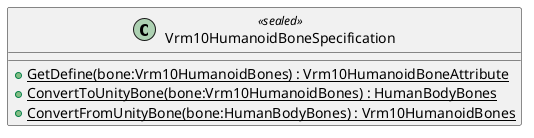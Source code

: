 @startuml
class Vrm10HumanoidBoneSpecification <<sealed>> {
    + {static} GetDefine(bone:Vrm10HumanoidBones) : Vrm10HumanoidBoneAttribute
    + {static} ConvertToUnityBone(bone:Vrm10HumanoidBones) : HumanBodyBones
    + {static} ConvertFromUnityBone(bone:HumanBodyBones) : Vrm10HumanoidBones
}
@enduml
